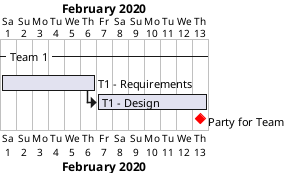 @startgantt Then_Milestones_and_Hyperlinks

Project starts 2020-02-01

-- Team 1 --
[T1 - Requirements] as [T1R] lasts 6 days
then [T1 - Design] as [T1D] lasts 7 days

'Maps work when you use html map link type
[T1R] links to [[http://www.google.com]]
[T1D] links to [[http://www.yahoo.com]]

'Milestones
[Party for Team] as [PFT] happens at [T1D]'s end
[PFT] is colored in Red

@endgantt